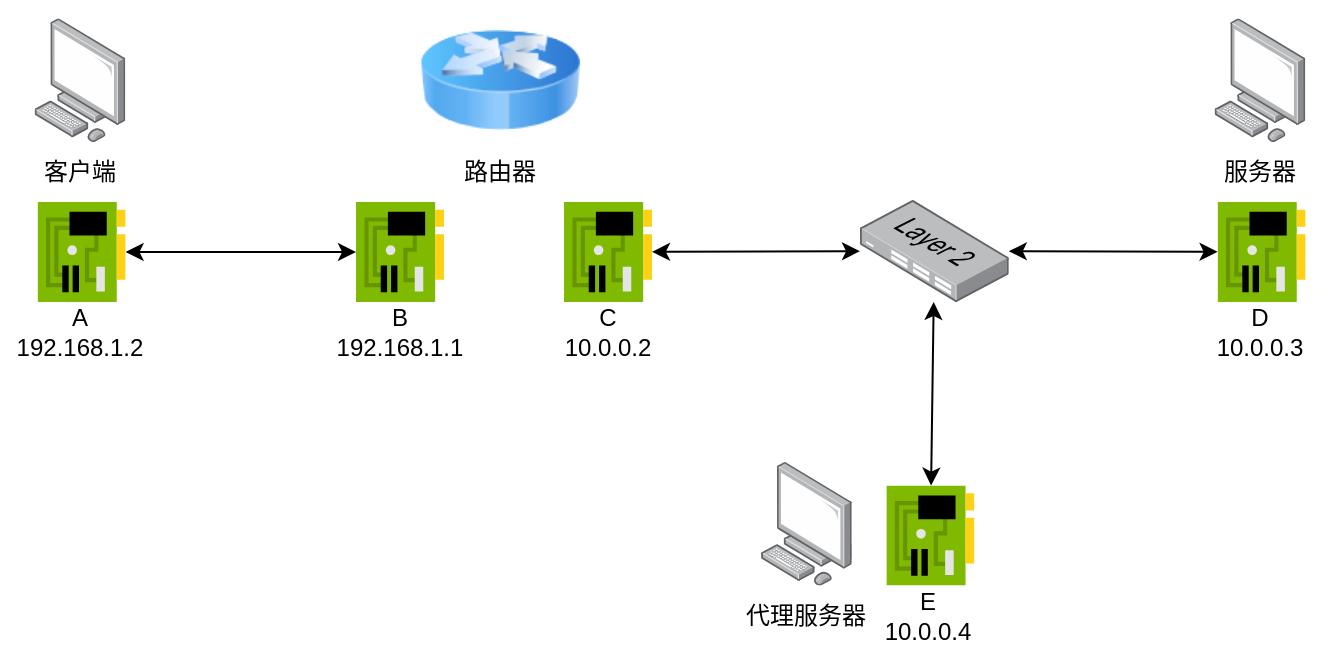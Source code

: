 <mxfile scale="4" border="0">
    <diagram id="0X3G2N7tNAbBKsN83A1v" name="Page-1">
        <mxGraphModel dx="898" dy="475" grid="1" gridSize="10" guides="1" tooltips="1" connect="1" arrows="1" fold="1" page="1" pageScale="1" pageWidth="827" pageHeight="1169" math="0" shadow="0">
            <root>
                <mxCell id="0"/>
                <mxCell id="1" parent="0"/>
                <mxCell id="2" value="" style="image;html=1;image=img/lib/clip_art/networking/Router_Icon_128x128.png" parent="1" vertex="1">
                    <mxGeometry x="280" y="239.1" width="80" height="80" as="geometry"/>
                </mxCell>
                <mxCell id="3" value="" style="points=[];aspect=fixed;html=1;align=center;shadow=0;dashed=0;image;image=img/lib/allied_telesis/computer_and_terminals/Personal_Computer.svg;" parent="1" vertex="1">
                    <mxGeometry x="87.2" y="248.2" width="45.6" height="61.8" as="geometry"/>
                </mxCell>
                <mxCell id="4" value="客户端" style="text;html=1;strokeColor=none;fillColor=none;align=center;verticalAlign=middle;whiteSpace=wrap;rounded=0;" parent="1" vertex="1">
                    <mxGeometry x="70" y="310.0" width="80" height="30" as="geometry"/>
                </mxCell>
                <mxCell id="5" value="" style="sketch=0;aspect=fixed;html=1;points=[];align=center;image;fontSize=12;image=img/lib/mscae/NetworkInterfaceCard.svg;" parent="1" vertex="1">
                    <mxGeometry x="248.0" y="340" width="44" height="50" as="geometry"/>
                </mxCell>
                <mxCell id="6" value="" style="sketch=0;aspect=fixed;html=1;points=[];align=center;image;fontSize=12;image=img/lib/mscae/NetworkInterfaceCard.svg;" parent="1" vertex="1">
                    <mxGeometry x="88.8" y="340" width="44" height="50" as="geometry"/>
                </mxCell>
                <mxCell id="7" value="A&lt;br&gt;192.168.1.2" style="text;html=1;strokeColor=none;fillColor=none;align=center;verticalAlign=middle;whiteSpace=wrap;rounded=0;" parent="1" vertex="1">
                    <mxGeometry x="70" y="390.0" width="80" height="30" as="geometry"/>
                </mxCell>
                <mxCell id="8" value="路由器" style="text;html=1;strokeColor=none;fillColor=none;align=center;verticalAlign=middle;whiteSpace=wrap;rounded=0;" parent="1" vertex="1">
                    <mxGeometry x="280" y="310.0" width="80" height="30" as="geometry"/>
                </mxCell>
                <mxCell id="9" value="B&lt;br&gt;192.168.1.1" style="text;html=1;strokeColor=none;fillColor=none;align=center;verticalAlign=middle;whiteSpace=wrap;rounded=0;" parent="1" vertex="1">
                    <mxGeometry x="230" y="390.0" width="80" height="30" as="geometry"/>
                </mxCell>
                <mxCell id="10" value="" style="endArrow=classic;startArrow=classic;html=1;" parent="1" source="6" target="5" edge="1">
                    <mxGeometry width="50" height="50" relative="1" as="geometry">
                        <mxPoint x="390" y="330" as="sourcePoint"/>
                        <mxPoint x="440" y="280" as="targetPoint"/>
                    </mxGeometry>
                </mxCell>
                <mxCell id="11" value="" style="sketch=0;aspect=fixed;html=1;points=[];align=center;image;fontSize=12;image=img/lib/mscae/NetworkInterfaceCard.svg;" parent="1" vertex="1">
                    <mxGeometry x="352.0" y="340" width="44" height="50" as="geometry"/>
                </mxCell>
                <mxCell id="12" value="C&lt;br&gt;10.0.0.2" style="text;html=1;strokeColor=none;fillColor=none;align=center;verticalAlign=middle;whiteSpace=wrap;rounded=0;" parent="1" vertex="1">
                    <mxGeometry x="334" y="390.0" width="80" height="30" as="geometry"/>
                </mxCell>
                <mxCell id="13" value="" style="points=[];aspect=fixed;html=1;align=center;shadow=0;dashed=0;image;image=img/lib/allied_telesis/computer_and_terminals/Personal_Computer.svg;" parent="1" vertex="1">
                    <mxGeometry x="677.2" y="248.2" width="45.6" height="61.8" as="geometry"/>
                </mxCell>
                <mxCell id="14" value="服务器" style="text;html=1;strokeColor=none;fillColor=none;align=center;verticalAlign=middle;whiteSpace=wrap;rounded=0;" parent="1" vertex="1">
                    <mxGeometry x="660" y="310.0" width="80" height="30" as="geometry"/>
                </mxCell>
                <mxCell id="15" value="" style="sketch=0;aspect=fixed;html=1;points=[];align=center;image;fontSize=12;image=img/lib/mscae/NetworkInterfaceCard.svg;" parent="1" vertex="1">
                    <mxGeometry x="678.8" y="340" width="44" height="50" as="geometry"/>
                </mxCell>
                <mxCell id="16" value="D&lt;br&gt;10.0.0.3" style="text;html=1;strokeColor=none;fillColor=none;align=center;verticalAlign=middle;whiteSpace=wrap;rounded=0;" parent="1" vertex="1">
                    <mxGeometry x="660" y="390.0" width="80" height="30" as="geometry"/>
                </mxCell>
                <mxCell id="17" value="" style="endArrow=classic;startArrow=classic;html=1;" parent="1" source="11" target="18" edge="1">
                    <mxGeometry width="50" height="50" relative="1" as="geometry">
                        <mxPoint x="620" y="380" as="sourcePoint"/>
                        <mxPoint x="440" y="240" as="targetPoint"/>
                    </mxGeometry>
                </mxCell>
                <mxCell id="18" value="" style="points=[];aspect=fixed;html=1;align=center;shadow=0;dashed=0;image;image=img/lib/allied_telesis/switch/Switch_24_port_L2.svg;" vertex="1" parent="1">
                    <mxGeometry x="500" y="339" width="74.4" height="51" as="geometry"/>
                </mxCell>
                <mxCell id="19" value="" style="endArrow=classic;startArrow=classic;html=1;" edge="1" parent="1" source="18" target="15">
                    <mxGeometry width="50" height="50" relative="1" as="geometry">
                        <mxPoint x="550" y="290.323" as="sourcePoint"/>
                        <mxPoint x="654" y="290.004" as="targetPoint"/>
                    </mxGeometry>
                </mxCell>
                <mxCell id="22" value="" style="points=[];aspect=fixed;html=1;align=center;shadow=0;dashed=0;image;image=img/lib/allied_telesis/computer_and_terminals/Personal_Computer.svg;" vertex="1" parent="1">
                    <mxGeometry x="450.4" y="470" width="45.6" height="61.8" as="geometry"/>
                </mxCell>
                <mxCell id="23" value="代理服务器" style="text;html=1;strokeColor=none;fillColor=none;align=center;verticalAlign=middle;whiteSpace=wrap;rounded=0;" vertex="1" parent="1">
                    <mxGeometry x="433.2" y="531.8" width="80" height="30" as="geometry"/>
                </mxCell>
                <mxCell id="24" value="" style="sketch=0;aspect=fixed;html=1;points=[];align=center;image;fontSize=12;image=img/lib/mscae/NetworkInterfaceCard.svg;" vertex="1" parent="1">
                    <mxGeometry x="513.2" y="481.8" width="44" height="50" as="geometry"/>
                </mxCell>
                <mxCell id="25" value="E&lt;br&gt;10.0.0.4" style="text;html=1;strokeColor=none;fillColor=none;align=center;verticalAlign=middle;whiteSpace=wrap;rounded=0;" vertex="1" parent="1">
                    <mxGeometry x="494.4" y="531.8" width="80" height="30" as="geometry"/>
                </mxCell>
                <mxCell id="26" value="" style="endArrow=classic;startArrow=classic;html=1;" edge="1" parent="1" source="18" target="24">
                    <mxGeometry width="50" height="50" relative="1" as="geometry">
                        <mxPoint x="540.0" y="440.004" as="sourcePoint"/>
                        <mxPoint x="644.4" y="440.323" as="targetPoint"/>
                    </mxGeometry>
                </mxCell>
            </root>
        </mxGraphModel>
    </diagram>
</mxfile>